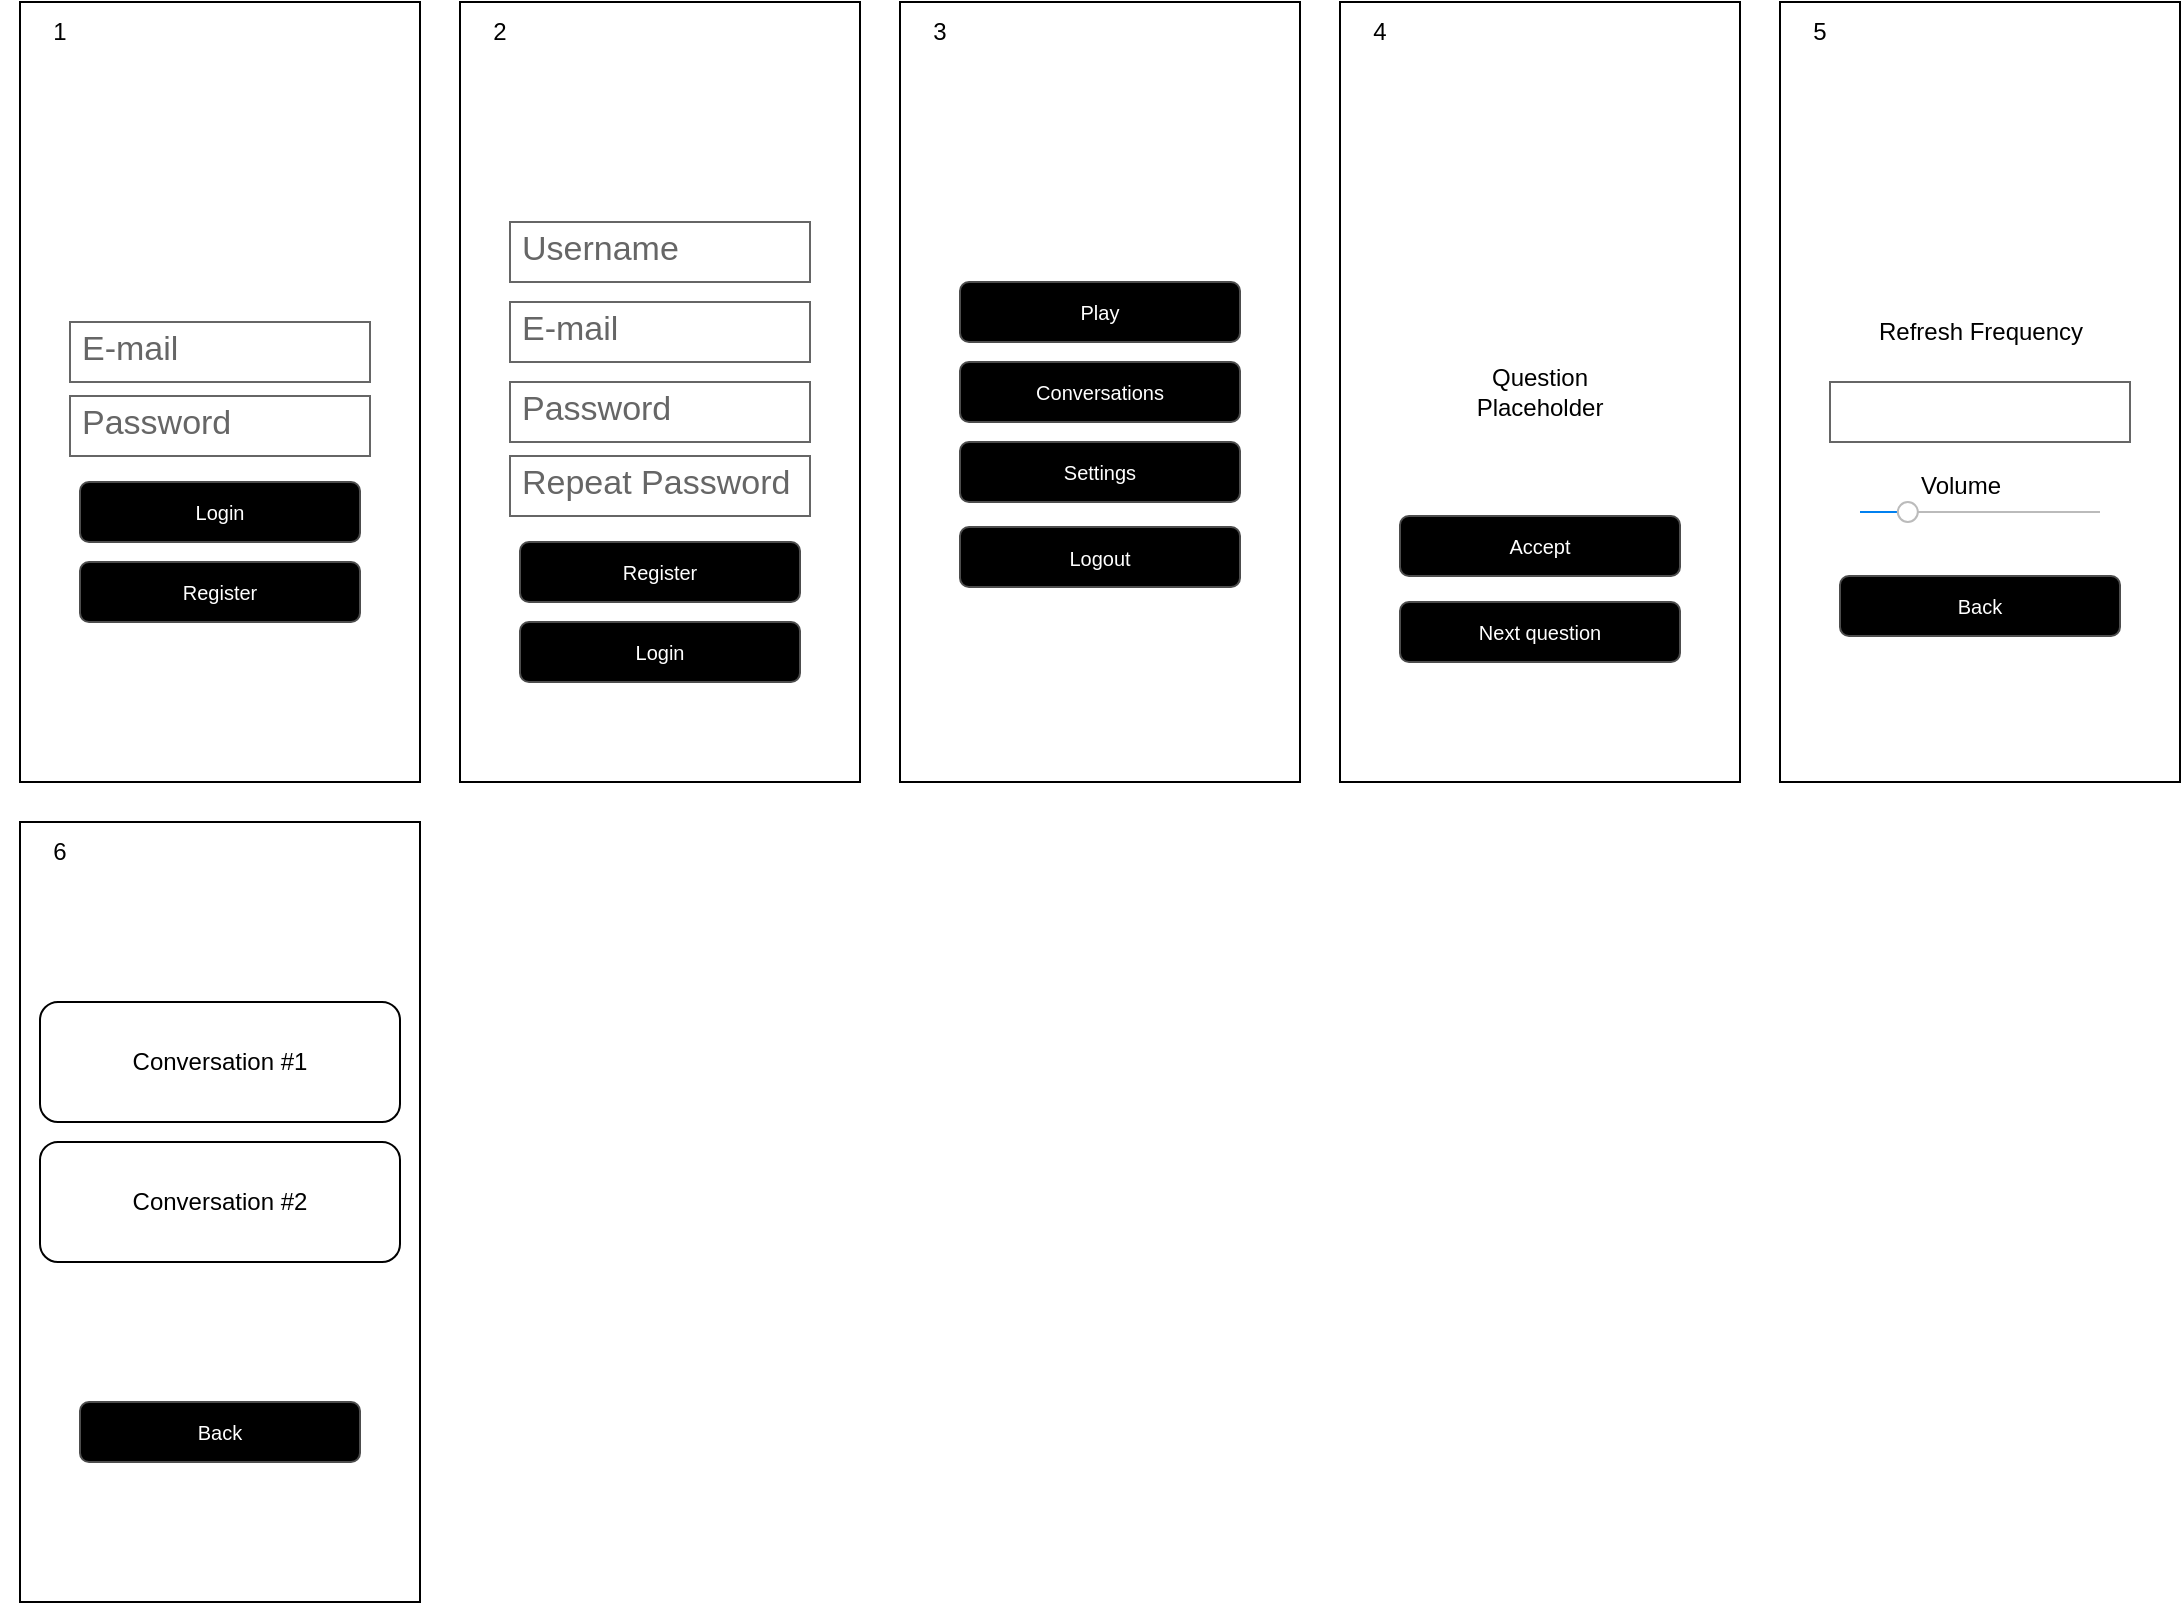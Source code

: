 <mxfile version="22.0.3" type="device">
  <diagram name="Page-1" id="UxE3N-5_cdk0wS2vhpuz">
    <mxGraphModel dx="1290" dy="1496" grid="1" gridSize="10" guides="1" tooltips="1" connect="1" arrows="1" fold="1" page="1" pageScale="1" pageWidth="1169" pageHeight="827" math="0" shadow="0">
      <root>
        <mxCell id="0" />
        <mxCell id="1" parent="0" />
        <mxCell id="vEdnZXdAPzZKoh3B3rA1-5" value="" style="border: 5px solid black;" parent="1" vertex="1">
          <mxGeometry x="70" y="-640" width="200" height="390" as="geometry" />
        </mxCell>
        <mxCell id="vEdnZXdAPzZKoh3B3rA1-6" value="E-mail" style="strokeWidth=1;shadow=0;dashed=0;align=center;html=1;shape=mxgraph.mockup.text.textBox;fontColor=#666666;align=left;fontSize=17;spacingLeft=4;spacingTop=-3;whiteSpace=wrap;strokeColor=#666666;mainText=" parent="1" vertex="1">
          <mxGeometry x="95" y="-480" width="150" height="30" as="geometry" />
        </mxCell>
        <mxCell id="vEdnZXdAPzZKoh3B3rA1-7" value="Password" style="strokeWidth=1;shadow=0;dashed=0;align=center;html=1;shape=mxgraph.mockup.text.textBox;fontColor=#666666;align=left;fontSize=17;spacingLeft=4;spacingTop=-3;whiteSpace=wrap;strokeColor=#666666;mainText=" parent="1" vertex="1">
          <mxGeometry x="95" y="-443" width="150" height="30" as="geometry" />
        </mxCell>
        <mxCell id="vEdnZXdAPzZKoh3B3rA1-8" value="Login" style="rounded=1;html=1;shadow=0;dashed=0;whiteSpace=wrap;fontSize=10;fillColor=black;align=center;strokeColor=#4D4D4D;fontColor=white;" parent="1" vertex="1">
          <mxGeometry x="100" y="-400" width="140" height="30" as="geometry" />
        </mxCell>
        <mxCell id="vEdnZXdAPzZKoh3B3rA1-9" value="Register" style="rounded=1;html=1;shadow=0;dashed=0;whiteSpace=wrap;fontSize=10;fillColor=black;align=center;strokeColor=#4D4D4D;fontColor=white;" parent="1" vertex="1">
          <mxGeometry x="100" y="-360" width="140" height="30" as="geometry" />
        </mxCell>
        <mxCell id="vEdnZXdAPzZKoh3B3rA1-10" value="" style="border: 5px solid black;" parent="1" vertex="1">
          <mxGeometry x="290" y="-640" width="200" height="390" as="geometry" />
        </mxCell>
        <mxCell id="vEdnZXdAPzZKoh3B3rA1-11" value="E-mail" style="strokeWidth=1;shadow=0;dashed=0;align=center;html=1;shape=mxgraph.mockup.text.textBox;fontColor=#666666;align=left;fontSize=17;spacingLeft=4;spacingTop=-3;whiteSpace=wrap;strokeColor=#666666;mainText=" parent="1" vertex="1">
          <mxGeometry x="315" y="-490" width="150" height="30" as="geometry" />
        </mxCell>
        <mxCell id="vEdnZXdAPzZKoh3B3rA1-12" value="Repeat Password" style="strokeWidth=1;shadow=0;dashed=0;align=center;html=1;shape=mxgraph.mockup.text.textBox;fontColor=#666666;align=left;fontSize=17;spacingLeft=4;spacingTop=-3;whiteSpace=wrap;strokeColor=#666666;mainText=" parent="1" vertex="1">
          <mxGeometry x="315" y="-413" width="150" height="30" as="geometry" />
        </mxCell>
        <mxCell id="vEdnZXdAPzZKoh3B3rA1-13" value="Login" style="rounded=1;html=1;shadow=0;dashed=0;whiteSpace=wrap;fontSize=10;fillColor=black;align=center;strokeColor=#4D4D4D;fontColor=white;" parent="1" vertex="1">
          <mxGeometry x="320" y="-330" width="140" height="30" as="geometry" />
        </mxCell>
        <mxCell id="vEdnZXdAPzZKoh3B3rA1-14" value="Register" style="rounded=1;html=1;shadow=0;dashed=0;whiteSpace=wrap;fontSize=10;fillColor=black;align=center;strokeColor=#4D4D4D;fontColor=white;" parent="1" vertex="1">
          <mxGeometry x="320" y="-370" width="140" height="30" as="geometry" />
        </mxCell>
        <mxCell id="vEdnZXdAPzZKoh3B3rA1-15" value="Password" style="strokeWidth=1;shadow=0;dashed=0;align=center;html=1;shape=mxgraph.mockup.text.textBox;fontColor=#666666;align=left;fontSize=17;spacingLeft=4;spacingTop=-3;whiteSpace=wrap;strokeColor=#666666;mainText=" parent="1" vertex="1">
          <mxGeometry x="315" y="-450" width="150" height="30" as="geometry" />
        </mxCell>
        <mxCell id="vEdnZXdAPzZKoh3B3rA1-16" value="Username" style="strokeWidth=1;shadow=0;dashed=0;align=center;html=1;shape=mxgraph.mockup.text.textBox;fontColor=#666666;align=left;fontSize=17;spacingLeft=4;spacingTop=-3;whiteSpace=wrap;strokeColor=#666666;mainText=" parent="1" vertex="1">
          <mxGeometry x="315" y="-530" width="150" height="30" as="geometry" />
        </mxCell>
        <mxCell id="vEdnZXdAPzZKoh3B3rA1-23" value="" style="border: 5px solid black;" parent="1" vertex="1">
          <mxGeometry x="510" y="-640" width="200" height="390" as="geometry" />
        </mxCell>
        <mxCell id="vEdnZXdAPzZKoh3B3rA1-26" value="Settings" style="rounded=1;html=1;shadow=0;dashed=0;whiteSpace=wrap;fontSize=10;fillColor=black;align=center;strokeColor=#4D4D4D;fontColor=white;" parent="1" vertex="1">
          <mxGeometry x="540" y="-420" width="140" height="30" as="geometry" />
        </mxCell>
        <mxCell id="vEdnZXdAPzZKoh3B3rA1-27" value="Play" style="rounded=1;html=1;shadow=0;dashed=0;whiteSpace=wrap;fontSize=10;fillColor=black;align=center;strokeColor=#4D4D4D;fontColor=white;" parent="1" vertex="1">
          <mxGeometry x="540" y="-500" width="140" height="30" as="geometry" />
        </mxCell>
        <mxCell id="vEdnZXdAPzZKoh3B3rA1-30" value="Logout" style="rounded=1;html=1;shadow=0;dashed=0;whiteSpace=wrap;fontSize=10;fillColor=black;align=center;strokeColor=#4D4D4D;fontColor=white;" parent="1" vertex="1">
          <mxGeometry x="540" y="-377.5" width="140" height="30" as="geometry" />
        </mxCell>
        <mxCell id="vEdnZXdAPzZKoh3B3rA1-31" value="" style="border: 5px solid black;" parent="1" vertex="1">
          <mxGeometry x="730" y="-640" width="200" height="390" as="geometry" />
        </mxCell>
        <mxCell id="vEdnZXdAPzZKoh3B3rA1-32" value="Question Placeholder" style="text;html=1;strokeColor=none;fillColor=none;align=center;verticalAlign=middle;whiteSpace=wrap;rounded=0;" parent="1" vertex="1">
          <mxGeometry x="800" y="-460" width="60" height="30" as="geometry" />
        </mxCell>
        <mxCell id="vEdnZXdAPzZKoh3B3rA1-33" value="Accept" style="rounded=1;html=1;shadow=0;dashed=0;whiteSpace=wrap;fontSize=10;fillColor=black;align=center;strokeColor=#4D4D4D;fontColor=white;" parent="1" vertex="1">
          <mxGeometry x="760" y="-383" width="140" height="30" as="geometry" />
        </mxCell>
        <mxCell id="vEdnZXdAPzZKoh3B3rA1-34" value="Next question" style="rounded=1;html=1;shadow=0;dashed=0;whiteSpace=wrap;fontSize=10;fillColor=black;align=center;strokeColor=#4D4D4D;fontColor=white;" parent="1" vertex="1">
          <mxGeometry x="760" y="-340" width="140" height="30" as="geometry" />
        </mxCell>
        <mxCell id="vEdnZXdAPzZKoh3B3rA1-35" value="" style="border: 5px solid black;" parent="1" vertex="1">
          <mxGeometry x="950" y="-640" width="200" height="390" as="geometry" />
        </mxCell>
        <mxCell id="vEdnZXdAPzZKoh3B3rA1-36" value="Back" style="rounded=1;html=1;shadow=0;dashed=0;whiteSpace=wrap;fontSize=10;fillColor=black;align=center;strokeColor=#4D4D4D;fontColor=white;" parent="1" vertex="1">
          <mxGeometry x="980" y="-353" width="140" height="30" as="geometry" />
        </mxCell>
        <mxCell id="vEdnZXdAPzZKoh3B3rA1-37" value="" style="html=1;verticalLabelPosition=bottom;labelBackgroundColor=#ffffff;verticalAlign=top;shadow=0;dashed=0;strokeWidth=1;shape=mxgraph.ios7ui.slider;barPos=19.93;strokeColor=#0080f0;strokeColor2=#a0a0a0;" parent="1" vertex="1">
          <mxGeometry x="990" y="-392.5" width="120" height="15" as="geometry" />
        </mxCell>
        <mxCell id="vEdnZXdAPzZKoh3B3rA1-38" value="Volume" style="text;html=1;align=center;verticalAlign=middle;resizable=0;points=[];autosize=1;strokeColor=none;fillColor=none;" parent="1" vertex="1">
          <mxGeometry x="1010" y="-413" width="60" height="30" as="geometry" />
        </mxCell>
        <mxCell id="vEdnZXdAPzZKoh3B3rA1-39" value="" style="strokeWidth=1;shadow=0;dashed=0;align=center;html=1;shape=mxgraph.mockup.text.textBox;fontColor=#666666;align=left;fontSize=17;spacingLeft=4;spacingTop=-3;whiteSpace=wrap;strokeColor=#666666;mainText=" parent="1" vertex="1">
          <mxGeometry x="975" y="-450" width="150" height="30" as="geometry" />
        </mxCell>
        <mxCell id="vEdnZXdAPzZKoh3B3rA1-40" value="Refresh Frequency" style="text;html=1;align=center;verticalAlign=middle;resizable=0;points=[];autosize=1;strokeColor=none;fillColor=none;" parent="1" vertex="1">
          <mxGeometry x="985" y="-490" width="130" height="30" as="geometry" />
        </mxCell>
        <mxCell id="89fF_TOD8l9HpcaIZ-l8-2" value="1" style="text;html=1;strokeColor=none;fillColor=none;align=center;verticalAlign=middle;whiteSpace=wrap;rounded=0;" parent="1" vertex="1">
          <mxGeometry x="60" y="-640" width="60" height="30" as="geometry" />
        </mxCell>
        <mxCell id="89fF_TOD8l9HpcaIZ-l8-3" value="2" style="text;html=1;strokeColor=none;fillColor=none;align=center;verticalAlign=middle;whiteSpace=wrap;rounded=0;" parent="1" vertex="1">
          <mxGeometry x="280" y="-640" width="60" height="30" as="geometry" />
        </mxCell>
        <mxCell id="89fF_TOD8l9HpcaIZ-l8-4" value="3" style="text;html=1;strokeColor=none;fillColor=none;align=center;verticalAlign=middle;whiteSpace=wrap;rounded=0;" parent="1" vertex="1">
          <mxGeometry x="500" y="-640" width="60" height="30" as="geometry" />
        </mxCell>
        <mxCell id="89fF_TOD8l9HpcaIZ-l8-5" value="4" style="text;html=1;strokeColor=none;fillColor=none;align=center;verticalAlign=middle;whiteSpace=wrap;rounded=0;" parent="1" vertex="1">
          <mxGeometry x="720" y="-640" width="60" height="30" as="geometry" />
        </mxCell>
        <mxCell id="89fF_TOD8l9HpcaIZ-l8-6" value="5" style="text;html=1;strokeColor=none;fillColor=none;align=center;verticalAlign=middle;whiteSpace=wrap;rounded=0;" parent="1" vertex="1">
          <mxGeometry x="940" y="-640" width="60" height="30" as="geometry" />
        </mxCell>
        <mxCell id="H6SSMhuVyB8Fid6xeO8b-1" value="" style="border: 5px solid black;" vertex="1" parent="1">
          <mxGeometry x="70" y="-230" width="200" height="390" as="geometry" />
        </mxCell>
        <mxCell id="H6SSMhuVyB8Fid6xeO8b-2" value="6" style="text;html=1;strokeColor=none;fillColor=none;align=center;verticalAlign=middle;whiteSpace=wrap;rounded=0;" vertex="1" parent="1">
          <mxGeometry x="60" y="-230" width="60" height="30" as="geometry" />
        </mxCell>
        <mxCell id="H6SSMhuVyB8Fid6xeO8b-3" value="Conversations" style="rounded=1;html=1;shadow=0;dashed=0;whiteSpace=wrap;fontSize=10;fillColor=black;align=center;strokeColor=#4D4D4D;fontColor=white;" vertex="1" parent="1">
          <mxGeometry x="540" y="-460" width="140" height="30" as="geometry" />
        </mxCell>
        <mxCell id="H6SSMhuVyB8Fid6xeO8b-4" value="Back" style="rounded=1;html=1;shadow=0;dashed=0;whiteSpace=wrap;fontSize=10;fillColor=black;align=center;strokeColor=#4D4D4D;fontColor=white;" vertex="1" parent="1">
          <mxGeometry x="100" y="60" width="140" height="30" as="geometry" />
        </mxCell>
        <mxCell id="H6SSMhuVyB8Fid6xeO8b-5" value="Conversation #1" style="rounded=1;whiteSpace=wrap;html=1;" vertex="1" parent="1">
          <mxGeometry x="80" y="-140" width="180" height="60" as="geometry" />
        </mxCell>
        <mxCell id="H6SSMhuVyB8Fid6xeO8b-6" value="Conversation #2" style="rounded=1;whiteSpace=wrap;html=1;" vertex="1" parent="1">
          <mxGeometry x="80" y="-70" width="180" height="60" as="geometry" />
        </mxCell>
      </root>
    </mxGraphModel>
  </diagram>
</mxfile>
